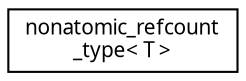 digraph "Grafische Darstellung der Klassenhierarchie"
{
  edge [fontname="Sans",fontsize="10",labelfontname="Sans",labelfontsize="10"];
  node [fontname="Sans",fontsize="10",shape=record];
  rankdir="LR";
  Node0 [label="nonatomic_refcount\l_type\< T \>",height=0.2,width=0.4,color="black", fillcolor="white", style="filled",URL="$da/d88/classnonatomic__refcount__type.html"];
}
